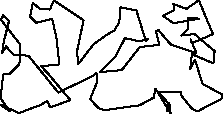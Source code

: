 unitsize(0.001cm);
// 27661.2
draw((3477,949)--(3613,523));
draw((3613,523)--(3972,329));
draw((3972,329)--(3941,258));
draw((3941,258)--(3527,41));
draw((3527,41)--(3431,78));
draw((3431,78)--(3232,324));
draw((3232,324)--(3230,380));
draw((3230,380)--(2823,376));
draw((2823,376)--(3048,1));
draw((3048,1)--(3019,189));
draw((3019,189)--(2977,39));
draw((2977,39)--(3035,152));
draw((3035,152)--(2779,435));
draw((2779,435)--(2753,283));
draw((2753,283)--(2502,146));
draw((2502,146)--(1878,59));
draw((1878,59)--(1782,93));
draw((1782,93)--(1628,253));
draw((1628,253)--(1754,559));
draw((1754,559)--(1741,712));
draw((1741,712)--(1668,658));
draw((1668,658)--(1067,371));
draw((1067,371)--(538,1023));
draw((538,1023)--(285,1029));
draw((285,1029)--(144,1185));
draw((144,1185)--(78,1066));
draw((78,1066)--(106,1267));
draw((106,1267)--(198,1632));
draw((198,1632)--(91,1732));
draw((91,1732)--(53,1657));
draw((53,1657)--(397,1217));
draw((397,1217)--(382,872));
draw((382,872)--(201,693));
draw((201,693)--(96,691));
draw((96,691)--(48,267));
draw((48,267)--(217,38));
draw((217,38)--(48,154));
draw((48,154)--(374,9));
draw((374,9)--(640,110));
draw((640,110)--(741,146));
draw((741,146)--(876,220));
draw((876,220)--(923,108));
draw((923,108)--(1280,237));
draw((1280,237)--(878,715));
draw((878,715)--(765,833));
draw((765,833)--(1086,868));
draw((1086,868)--(1034,1344));
draw((1034,1344)--(958,1670));
draw((958,1670)--(678,1599));
draw((678,1599)--(571,1711));
draw((571,1711)--(618,1953));
draw((618,1953)--(739,1850));
draw((739,1850)--(920,1835));
draw((920,1835)--(989,1997));
draw((989,1997)--(1513,1646));
draw((1513,1646)--(1398,1100));
draw((1398,1100)--(1419,872));
draw((1419,872)--(1689,1223));
draw((1689,1223)--(1937,1400));
draw((1937,1400)--(2053,1461));
draw((2053,1461)--(2143,1611));
draw((2143,1611)--(2164,1874));
draw((2164,1874)--(2445,1820));
draw((2445,1820)--(2609,1286));
draw((2609,1286)--(2643,1320));
draw((2643,1320)--(2502,1274));
draw((2502,1274)--(2243,1332));
draw((2243,1332)--(2081,1011));
draw((2081,1011)--(1806,733));
draw((1806,733)--(2186,766));
draw((2186,766)--(2503,1172));
draw((2503,1172)--(2849,1214));
draw((2849,1214)--(2790,1457));
draw((2790,1457)--(2835,1472));
draw((2835,1472)--(3029,1242));
draw((3029,1242)--(3061,1211));
draw((3061,1211)--(3502,1067));
draw((3502,1067)--(3404,1307));
draw((3404,1307)--(3423,1241));
draw((3423,1241)--(3796,1401));
draw((3796,1401)--(3702,1624));
draw((3702,1624)--(3646,1758));
draw((3646,1758)--(3548,1999));
draw((3548,1999)--(3326,1846));
draw((3326,1846)--(3083,1938));
draw((3083,1938)--(3104,1931));
draw((3104,1931)--(3105,1823));
draw((3105,1823)--(2916,1724));
draw((2916,1724)--(3098,1594));
draw((3098,1594)--(3551,1673));
draw((3551,1673)--(3359,1693));
draw((3359,1693)--(3364,1498));
draw((3364,1498)--(3239,1376));
draw((3239,1376)--(3468,1404));
draw((3468,1404)--(3825,1101));
draw((3825,1101)--(3803,886));
draw((3803,886)--(3479,1023));
draw((3479,1023)--(3430,1088));
draw((3430,1088)--(3393,782));
draw((3393,782)--(3477,949));
